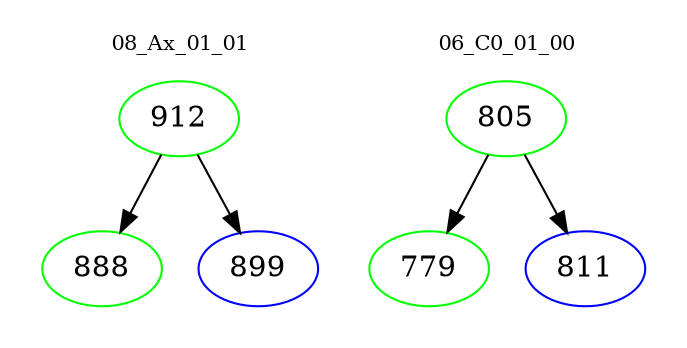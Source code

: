 digraph{
subgraph cluster_0 {
color = white
label = "08_Ax_01_01";
fontsize=10;
T0_912 [label="912", color="green"]
T0_912 -> T0_888 [color="black"]
T0_888 [label="888", color="green"]
T0_912 -> T0_899 [color="black"]
T0_899 [label="899", color="blue"]
}
subgraph cluster_1 {
color = white
label = "06_C0_01_00";
fontsize=10;
T1_805 [label="805", color="green"]
T1_805 -> T1_779 [color="black"]
T1_779 [label="779", color="green"]
T1_805 -> T1_811 [color="black"]
T1_811 [label="811", color="blue"]
}
}
